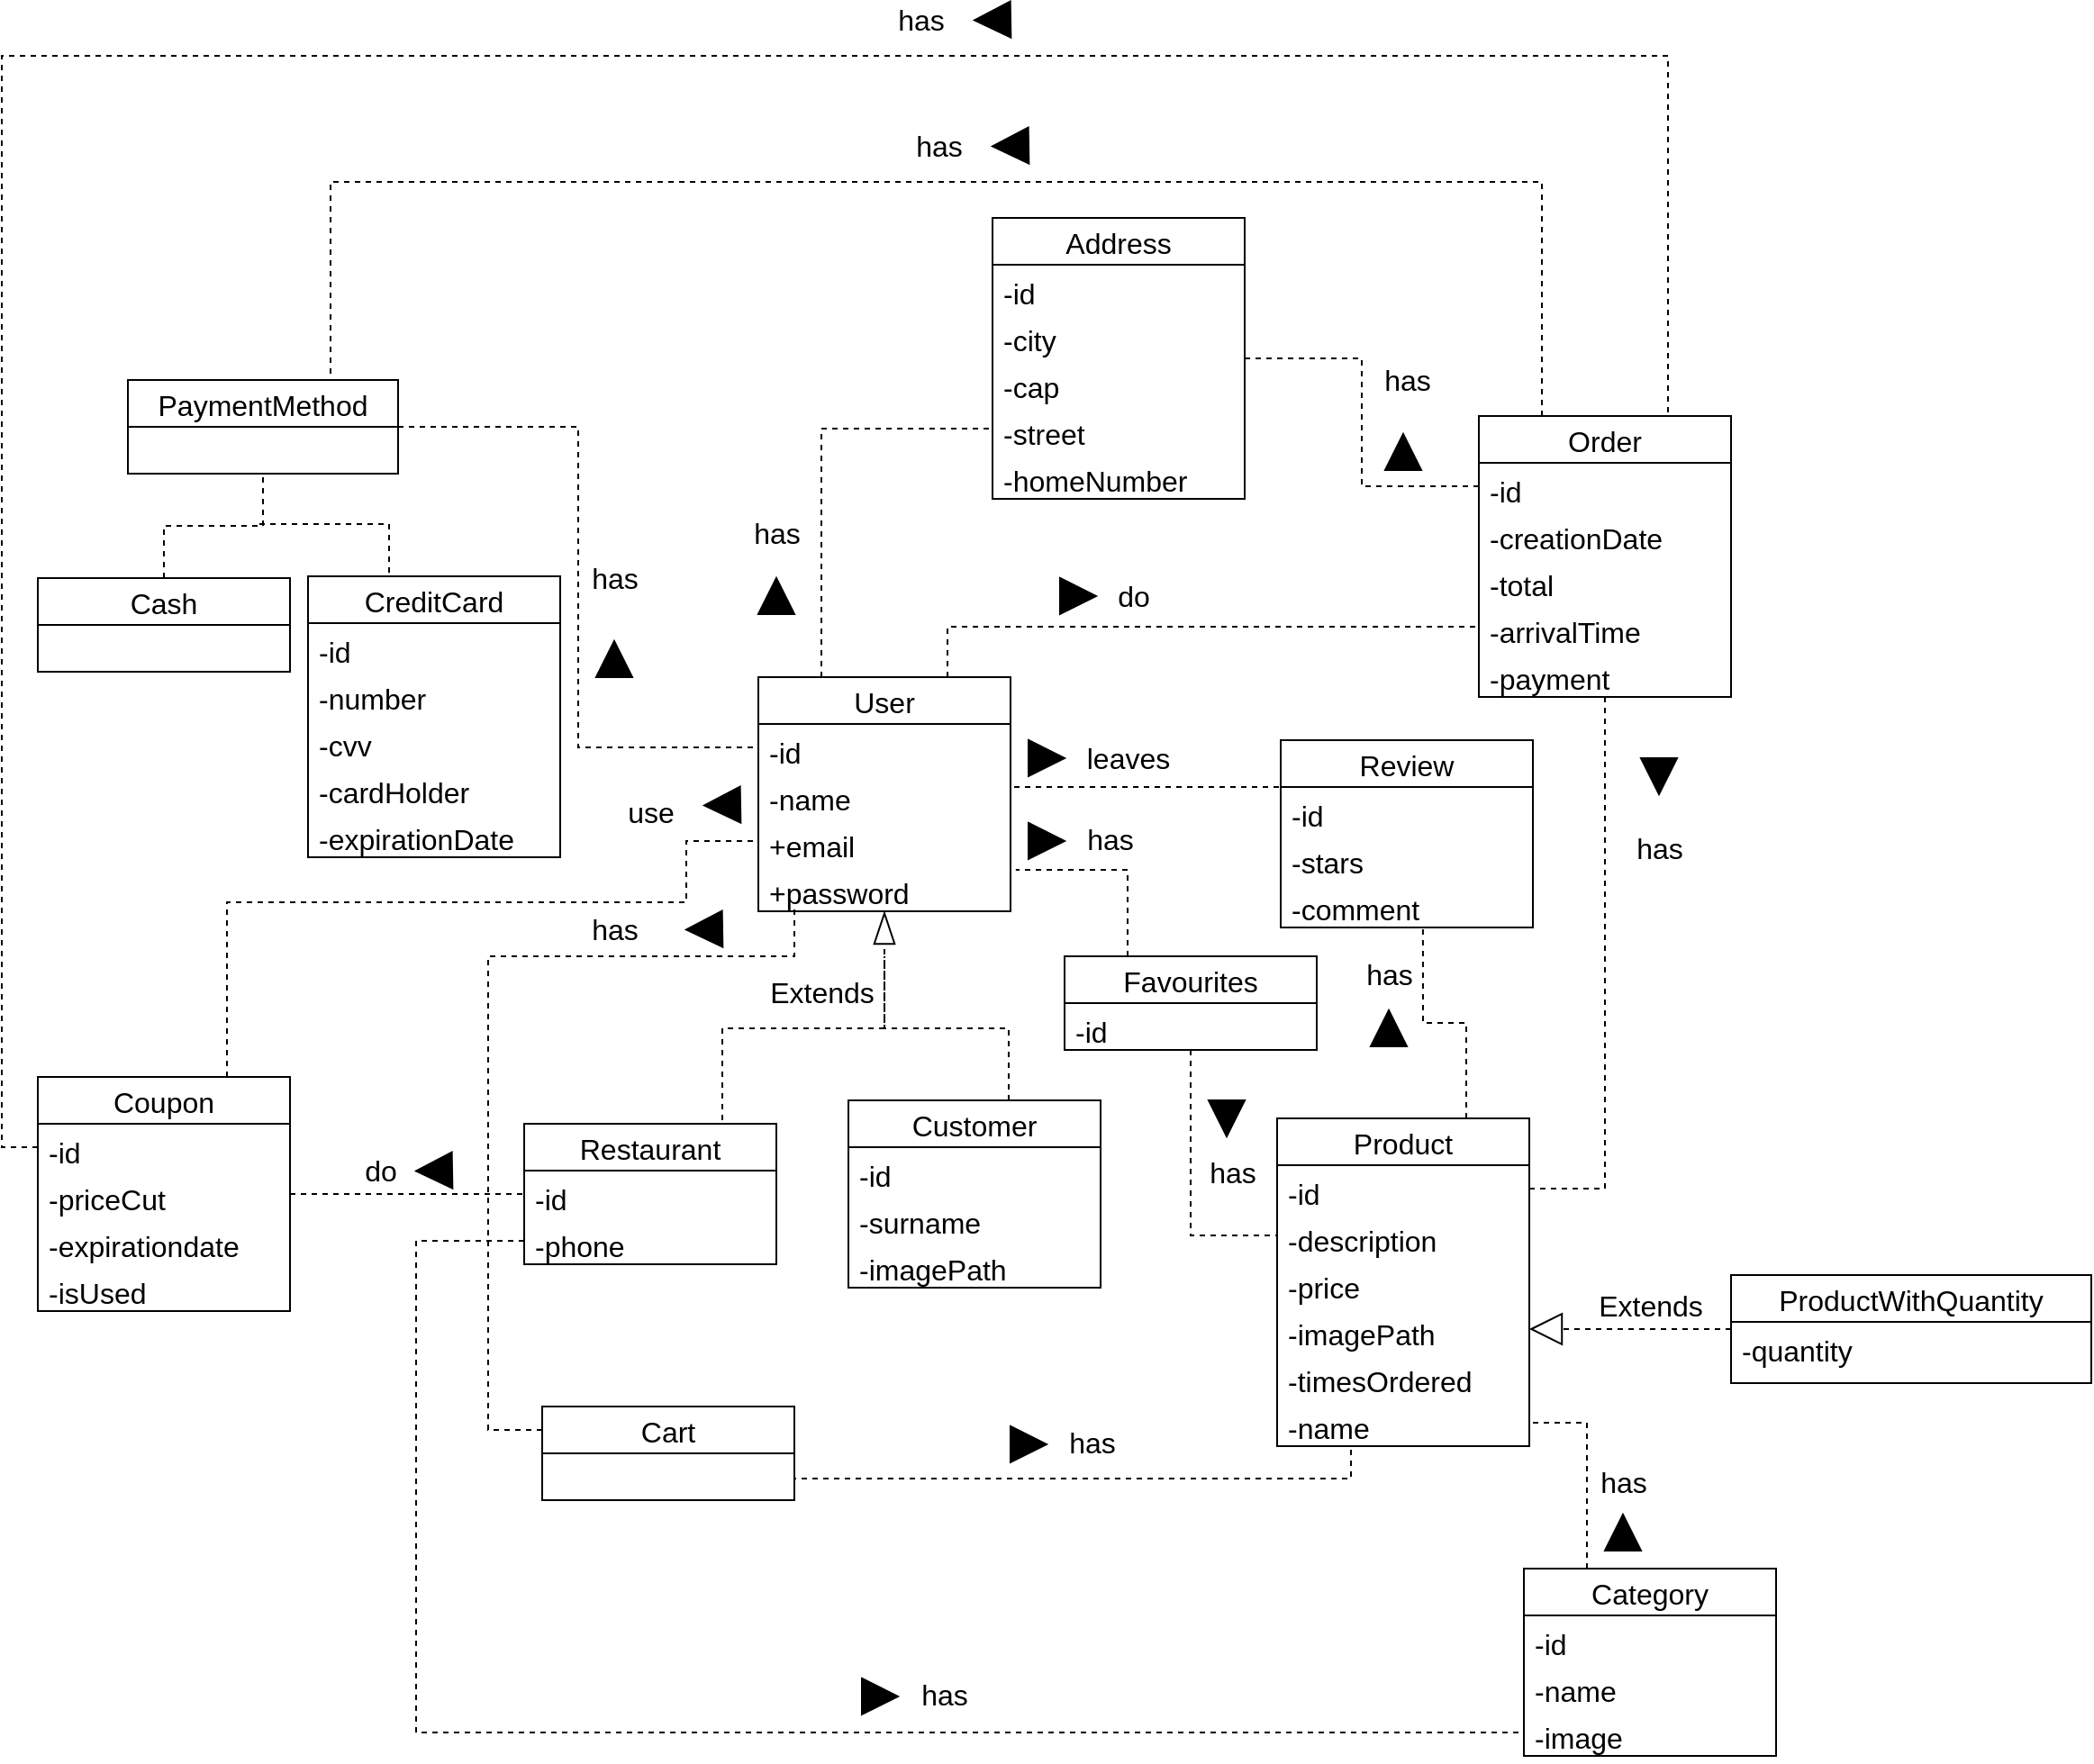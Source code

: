 <mxfile version="15.6.8" type="device"><diagram id="C5RBs43oDa-KdzZeNtuy" name="Page-1"><mxGraphModel dx="1355" dy="1617" grid="1" gridSize="10" guides="1" tooltips="1" connect="1" arrows="1" fold="1" page="1" pageScale="1" pageWidth="827" pageHeight="1169" math="0" shadow="0"><root><mxCell id="WIyWlLk6GJQsqaUBKTNV-0"/><mxCell id="WIyWlLk6GJQsqaUBKTNV-1" parent="WIyWlLk6GJQsqaUBKTNV-0"/><mxCell id="ASKmHNV6O_4krTc0j-V0-33" style="edgeStyle=orthogonalEdgeStyle;rounded=0;orthogonalLoop=1;jettySize=auto;html=1;exitX=0.5;exitY=0;exitDx=0;exitDy=0;dashed=1;fontSize=16;endArrow=none;endFill=0;" parent="WIyWlLk6GJQsqaUBKTNV-1" source="ASKmHNV6O_4krTc0j-V0-17" edge="1"><mxGeometry relative="1" as="geometry"><mxPoint x="310" y="230" as="targetPoint"/><Array as="points"><mxPoint x="220" y="323"/><mxPoint x="220" y="270"/><mxPoint x="310" y="270"/></Array></mxGeometry></mxCell><mxCell id="ASKmHNV6O_4krTc0j-V0-17" value="Restaurant" style="swimlane;fontStyle=0;childLayout=stackLayout;horizontal=1;startSize=26;fillColor=none;horizontalStack=0;resizeParent=1;resizeParentMax=0;resizeLast=0;collapsible=1;marginBottom=0;fontSize=16;" parent="WIyWlLk6GJQsqaUBKTNV-1" vertex="1"><mxGeometry x="110" y="323" width="140" height="78" as="geometry"/></mxCell><mxCell id="ASKmHNV6O_4krTc0j-V0-106" value="-id" style="text;strokeColor=none;fillColor=none;align=left;verticalAlign=top;spacingLeft=4;spacingRight=4;overflow=hidden;rotatable=0;points=[[0,0.5],[1,0.5]];portConstraint=eastwest;fontSize=16;" parent="ASKmHNV6O_4krTc0j-V0-17" vertex="1"><mxGeometry y="26" width="140" height="26" as="geometry"/></mxCell><mxCell id="ASKmHNV6O_4krTc0j-V0-18" value="-phone" style="text;strokeColor=none;fillColor=none;align=left;verticalAlign=top;spacingLeft=4;spacingRight=4;overflow=hidden;rotatable=0;points=[[0,0.5],[1,0.5]];portConstraint=eastwest;fontSize=16;" parent="ASKmHNV6O_4krTc0j-V0-17" vertex="1"><mxGeometry y="52" width="140" height="26" as="geometry"/></mxCell><mxCell id="ASKmHNV6O_4krTc0j-V0-67" style="edgeStyle=orthogonalEdgeStyle;rounded=0;orthogonalLoop=1;jettySize=auto;html=1;exitX=0.75;exitY=0;exitDx=0;exitDy=0;entryX=0;entryY=0.5;entryDx=0;entryDy=0;dashed=1;fontSize=16;endArrow=none;endFill=0;endSize=16;strokeWidth=1;" parent="WIyWlLk6GJQsqaUBKTNV-1" source="ASKmHNV6O_4krTc0j-V0-21" target="ASKmHNV6O_4krTc0j-V0-55" edge="1"><mxGeometry relative="1" as="geometry"/></mxCell><mxCell id="ASKmHNV6O_4krTc0j-V0-74" style="edgeStyle=orthogonalEdgeStyle;rounded=0;orthogonalLoop=1;jettySize=auto;html=1;exitX=0.25;exitY=0;exitDx=0;exitDy=0;entryX=0;entryY=0.5;entryDx=0;entryDy=0;dashed=1;fontSize=16;endArrow=none;endFill=0;endSize=16;strokeWidth=1;" parent="WIyWlLk6GJQsqaUBKTNV-1" source="ASKmHNV6O_4krTc0j-V0-21" target="ASKmHNV6O_4krTc0j-V0-65" edge="1"><mxGeometry relative="1" as="geometry"/></mxCell><mxCell id="ASKmHNV6O_4krTc0j-V0-21" value="User" style="swimlane;fontStyle=0;childLayout=stackLayout;horizontal=1;startSize=26;fillColor=none;horizontalStack=0;resizeParent=1;resizeParentMax=0;resizeLast=0;collapsible=1;marginBottom=0;fontSize=16;" parent="WIyWlLk6GJQsqaUBKTNV-1" vertex="1"><mxGeometry x="240" y="75" width="140" height="130" as="geometry"/></mxCell><mxCell id="ASKmHNV6O_4krTc0j-V0-111" value="-id" style="text;strokeColor=none;fillColor=none;align=left;verticalAlign=top;spacingLeft=4;spacingRight=4;overflow=hidden;rotatable=0;points=[[0,0.5],[1,0.5]];portConstraint=eastwest;fontSize=16;" parent="ASKmHNV6O_4krTc0j-V0-21" vertex="1"><mxGeometry y="26" width="140" height="26" as="geometry"/></mxCell><mxCell id="ASKmHNV6O_4krTc0j-V0-22" value="-name" style="text;strokeColor=none;fillColor=none;align=left;verticalAlign=top;spacingLeft=4;spacingRight=4;overflow=hidden;rotatable=0;points=[[0,0.5],[1,0.5]];portConstraint=eastwest;fontSize=16;" parent="ASKmHNV6O_4krTc0j-V0-21" vertex="1"><mxGeometry y="52" width="140" height="26" as="geometry"/></mxCell><mxCell id="ASKmHNV6O_4krTc0j-V0-24" value="+email" style="text;strokeColor=none;fillColor=none;align=left;verticalAlign=top;spacingLeft=4;spacingRight=4;overflow=hidden;rotatable=0;points=[[0,0.5],[1,0.5]];portConstraint=eastwest;fontSize=16;" parent="ASKmHNV6O_4krTc0j-V0-21" vertex="1"><mxGeometry y="78" width="140" height="26" as="geometry"/></mxCell><mxCell id="ASKmHNV6O_4krTc0j-V0-29" value="+password" style="text;strokeColor=none;fillColor=none;align=left;verticalAlign=top;spacingLeft=4;spacingRight=4;overflow=hidden;rotatable=0;points=[[0,0.5],[1,0.5]];portConstraint=eastwest;fontSize=16;" parent="ASKmHNV6O_4krTc0j-V0-21" vertex="1"><mxGeometry y="104" width="140" height="26" as="geometry"/></mxCell><mxCell id="ASKmHNV6O_4krTc0j-V0-31" style="edgeStyle=orthogonalEdgeStyle;rounded=0;orthogonalLoop=1;jettySize=auto;html=1;exitX=0.25;exitY=0;exitDx=0;exitDy=0;entryX=0.5;entryY=1;entryDx=0;entryDy=0;dashed=1;fontSize=16;endArrow=blockThin;endFill=0;strokeWidth=1;endSize=16;" parent="WIyWlLk6GJQsqaUBKTNV-1" source="ASKmHNV6O_4krTc0j-V0-25" target="ASKmHNV6O_4krTc0j-V0-21" edge="1"><mxGeometry relative="1" as="geometry"><Array as="points"><mxPoint x="379" y="310"/><mxPoint x="379" y="270"/><mxPoint x="310" y="270"/></Array></mxGeometry></mxCell><mxCell id="ASKmHNV6O_4krTc0j-V0-25" value="Customer" style="swimlane;fontStyle=0;childLayout=stackLayout;horizontal=1;startSize=26;fillColor=none;horizontalStack=0;resizeParent=1;resizeParentMax=0;resizeLast=0;collapsible=1;marginBottom=0;fontSize=16;" parent="WIyWlLk6GJQsqaUBKTNV-1" vertex="1"><mxGeometry x="290" y="310" width="140" height="104" as="geometry"/></mxCell><mxCell id="ASKmHNV6O_4krTc0j-V0-110" value="-id" style="text;strokeColor=none;fillColor=none;align=left;verticalAlign=top;spacingLeft=4;spacingRight=4;overflow=hidden;rotatable=0;points=[[0,0.5],[1,0.5]];portConstraint=eastwest;fontSize=16;" parent="ASKmHNV6O_4krTc0j-V0-25" vertex="1"><mxGeometry y="26" width="140" height="26" as="geometry"/></mxCell><mxCell id="ASKmHNV6O_4krTc0j-V0-27" value="-surname" style="text;strokeColor=none;fillColor=none;align=left;verticalAlign=top;spacingLeft=4;spacingRight=4;overflow=hidden;rotatable=0;points=[[0,0.5],[1,0.5]];portConstraint=eastwest;fontSize=16;" parent="ASKmHNV6O_4krTc0j-V0-25" vertex="1"><mxGeometry y="52" width="140" height="26" as="geometry"/></mxCell><mxCell id="ASKmHNV6O_4krTc0j-V0-28" value="-imagePath" style="text;strokeColor=none;fillColor=none;align=left;verticalAlign=top;spacingLeft=4;spacingRight=4;overflow=hidden;rotatable=0;points=[[0,0.5],[1,0.5]];portConstraint=eastwest;fontSize=16;" parent="ASKmHNV6O_4krTc0j-V0-25" vertex="1"><mxGeometry y="78" width="140" height="26" as="geometry"/></mxCell><mxCell id="ASKmHNV6O_4krTc0j-V0-34" value="Extends" style="text;html=1;align=center;verticalAlign=middle;resizable=0;points=[];autosize=1;strokeColor=none;fillColor=none;fontSize=16;" parent="WIyWlLk6GJQsqaUBKTNV-1" vertex="1"><mxGeometry x="240" y="240" width="70" height="20" as="geometry"/></mxCell><mxCell id="ASKmHNV6O_4krTc0j-V0-35" value="Review" style="swimlane;fontStyle=0;childLayout=stackLayout;horizontal=1;startSize=26;fillColor=none;horizontalStack=0;resizeParent=1;resizeParentMax=0;resizeLast=0;collapsible=1;marginBottom=0;fontSize=16;" parent="WIyWlLk6GJQsqaUBKTNV-1" vertex="1"><mxGeometry x="530" y="110" width="140" height="104" as="geometry"/></mxCell><mxCell id="ASKmHNV6O_4krTc0j-V0-36" value="-id" style="text;strokeColor=none;fillColor=none;align=left;verticalAlign=top;spacingLeft=4;spacingRight=4;overflow=hidden;rotatable=0;points=[[0,0.5],[1,0.5]];portConstraint=eastwest;fontSize=16;" parent="ASKmHNV6O_4krTc0j-V0-35" vertex="1"><mxGeometry y="26" width="140" height="26" as="geometry"/></mxCell><mxCell id="ASKmHNV6O_4krTc0j-V0-112" value="-stars" style="text;strokeColor=none;fillColor=none;align=left;verticalAlign=top;spacingLeft=4;spacingRight=4;overflow=hidden;rotatable=0;points=[[0,0.5],[1,0.5]];portConstraint=eastwest;fontSize=16;" parent="ASKmHNV6O_4krTc0j-V0-35" vertex="1"><mxGeometry y="52" width="140" height="26" as="geometry"/></mxCell><mxCell id="ASKmHNV6O_4krTc0j-V0-37" value="-comment" style="text;strokeColor=none;fillColor=none;align=left;verticalAlign=top;spacingLeft=4;spacingRight=4;overflow=hidden;rotatable=0;points=[[0,0.5],[1,0.5]];portConstraint=eastwest;fontSize=16;" parent="ASKmHNV6O_4krTc0j-V0-35" vertex="1"><mxGeometry y="78" width="140" height="26" as="geometry"/></mxCell><mxCell id="ASKmHNV6O_4krTc0j-V0-39" style="edgeStyle=orthogonalEdgeStyle;rounded=0;orthogonalLoop=1;jettySize=auto;html=1;exitX=1;exitY=0.5;exitDx=0;exitDy=0;entryX=0;entryY=0.25;entryDx=0;entryDy=0;dashed=1;fontSize=16;endArrow=none;endFill=0;endSize=16;strokeWidth=1;" parent="WIyWlLk6GJQsqaUBKTNV-1" source="ASKmHNV6O_4krTc0j-V0-22" target="ASKmHNV6O_4krTc0j-V0-35" edge="1"><mxGeometry relative="1" as="geometry"><Array as="points"><mxPoint x="380" y="136"/></Array></mxGeometry></mxCell><mxCell id="ASKmHNV6O_4krTc0j-V0-40" value="leaves" style="text;html=1;align=center;verticalAlign=middle;resizable=0;points=[];autosize=1;strokeColor=none;fillColor=none;fontSize=16;" parent="WIyWlLk6GJQsqaUBKTNV-1" vertex="1"><mxGeometry x="415" y="110" width="60" height="20" as="geometry"/></mxCell><mxCell id="ASKmHNV6O_4krTc0j-V0-41" value="" style="triangle;whiteSpace=wrap;html=1;fontSize=16;fillColor=#000000;" parent="WIyWlLk6GJQsqaUBKTNV-1" vertex="1"><mxGeometry x="390" y="110" width="20" height="20" as="geometry"/></mxCell><mxCell id="ASKmHNV6O_4krTc0j-V0-48" style="edgeStyle=orthogonalEdgeStyle;rounded=0;orthogonalLoop=1;jettySize=auto;html=1;exitX=0.75;exitY=0;exitDx=0;exitDy=0;entryX=0.564;entryY=1.038;entryDx=0;entryDy=0;entryPerimeter=0;dashed=1;fontSize=16;endArrow=none;endFill=0;endSize=16;strokeWidth=1;" parent="WIyWlLk6GJQsqaUBKTNV-1" source="ASKmHNV6O_4krTc0j-V0-42" target="ASKmHNV6O_4krTc0j-V0-37" edge="1"><mxGeometry relative="1" as="geometry"/></mxCell><mxCell id="ASKmHNV6O_4krTc0j-V0-42" value="Product" style="swimlane;fontStyle=0;childLayout=stackLayout;horizontal=1;startSize=26;fillColor=none;horizontalStack=0;resizeParent=1;resizeParentMax=0;resizeLast=0;collapsible=1;marginBottom=0;fontSize=16;" parent="WIyWlLk6GJQsqaUBKTNV-1" vertex="1"><mxGeometry x="528" y="320" width="140" height="182" as="geometry"/></mxCell><mxCell id="ASKmHNV6O_4krTc0j-V0-43" value="-id" style="text;strokeColor=none;fillColor=none;align=left;verticalAlign=top;spacingLeft=4;spacingRight=4;overflow=hidden;rotatable=0;points=[[0,0.5],[1,0.5]];portConstraint=eastwest;fontSize=16;" parent="ASKmHNV6O_4krTc0j-V0-42" vertex="1"><mxGeometry y="26" width="140" height="26" as="geometry"/></mxCell><mxCell id="ASKmHNV6O_4krTc0j-V0-44" value="-description" style="text;strokeColor=none;fillColor=none;align=left;verticalAlign=top;spacingLeft=4;spacingRight=4;overflow=hidden;rotatable=0;points=[[0,0.5],[1,0.5]];portConstraint=eastwest;fontSize=16;" parent="ASKmHNV6O_4krTc0j-V0-42" vertex="1"><mxGeometry y="52" width="140" height="26" as="geometry"/></mxCell><mxCell id="ASKmHNV6O_4krTc0j-V0-45" value="-price" style="text;strokeColor=none;fillColor=none;align=left;verticalAlign=top;spacingLeft=4;spacingRight=4;overflow=hidden;rotatable=0;points=[[0,0.5],[1,0.5]];portConstraint=eastwest;fontSize=16;" parent="ASKmHNV6O_4krTc0j-V0-42" vertex="1"><mxGeometry y="78" width="140" height="26" as="geometry"/></mxCell><mxCell id="ASKmHNV6O_4krTc0j-V0-46" value="-imagePath" style="text;strokeColor=none;fillColor=none;align=left;verticalAlign=top;spacingLeft=4;spacingRight=4;overflow=hidden;rotatable=0;points=[[0,0.5],[1,0.5]];portConstraint=eastwest;fontSize=16;" parent="ASKmHNV6O_4krTc0j-V0-42" vertex="1"><mxGeometry y="104" width="140" height="26" as="geometry"/></mxCell><mxCell id="ASKmHNV6O_4krTc0j-V0-47" value="-timesOrdered" style="text;strokeColor=none;fillColor=none;align=left;verticalAlign=top;spacingLeft=4;spacingRight=4;overflow=hidden;rotatable=0;points=[[0,0.5],[1,0.5]];portConstraint=eastwest;fontSize=16;" parent="ASKmHNV6O_4krTc0j-V0-42" vertex="1"><mxGeometry y="130" width="140" height="26" as="geometry"/></mxCell><mxCell id="ASKmHNV6O_4krTc0j-V0-105" value="-name" style="text;strokeColor=none;fillColor=none;align=left;verticalAlign=top;spacingLeft=4;spacingRight=4;overflow=hidden;rotatable=0;points=[[0,0.5],[1,0.5]];portConstraint=eastwest;fontSize=16;" parent="ASKmHNV6O_4krTc0j-V0-42" vertex="1"><mxGeometry y="156" width="140" height="26" as="geometry"/></mxCell><mxCell id="ASKmHNV6O_4krTc0j-V0-49" value="" style="triangle;whiteSpace=wrap;html=1;fontSize=16;fillColor=#000000;rotation=-90;" parent="WIyWlLk6GJQsqaUBKTNV-1" vertex="1"><mxGeometry x="580" y="260" width="20" height="20" as="geometry"/></mxCell><mxCell id="ASKmHNV6O_4krTc0j-V0-50" value="has" style="text;html=1;align=center;verticalAlign=middle;resizable=0;points=[];autosize=1;strokeColor=none;fillColor=none;fontSize=16;" parent="WIyWlLk6GJQsqaUBKTNV-1" vertex="1"><mxGeometry x="570" y="230" width="40" height="20" as="geometry"/></mxCell><mxCell id="ASKmHNV6O_4krTc0j-V0-118" style="edgeStyle=orthogonalEdgeStyle;rounded=0;orthogonalLoop=1;jettySize=auto;html=1;exitX=0.25;exitY=0;exitDx=0;exitDy=0;entryX=0.75;entryY=0;entryDx=0;entryDy=0;dashed=1;fontSize=16;endArrow=none;endFill=0;endSize=16;strokeWidth=1;" parent="WIyWlLk6GJQsqaUBKTNV-1" source="ASKmHNV6O_4krTc0j-V0-52" target="ASKmHNV6O_4krTc0j-V0-87" edge="1"><mxGeometry relative="1" as="geometry"><Array as="points"><mxPoint x="675" y="-200"/><mxPoint x="3" y="-200"/></Array></mxGeometry></mxCell><mxCell id="ASKmHNV6O_4krTc0j-V0-52" value="Order" style="swimlane;fontStyle=0;childLayout=stackLayout;horizontal=1;startSize=26;fillColor=none;horizontalStack=0;resizeParent=1;resizeParentMax=0;resizeLast=0;collapsible=1;marginBottom=0;fontSize=16;" parent="WIyWlLk6GJQsqaUBKTNV-1" vertex="1"><mxGeometry x="640" y="-70" width="140" height="156" as="geometry"/></mxCell><mxCell id="ASKmHNV6O_4krTc0j-V0-53" value="-id" style="text;strokeColor=none;fillColor=none;align=left;verticalAlign=top;spacingLeft=4;spacingRight=4;overflow=hidden;rotatable=0;points=[[0,0.5],[1,0.5]];portConstraint=eastwest;fontSize=16;" parent="ASKmHNV6O_4krTc0j-V0-52" vertex="1"><mxGeometry y="26" width="140" height="26" as="geometry"/></mxCell><mxCell id="ASKmHNV6O_4krTc0j-V0-113" value="-creationDate" style="text;strokeColor=none;fillColor=none;align=left;verticalAlign=top;spacingLeft=4;spacingRight=4;overflow=hidden;rotatable=0;points=[[0,0.5],[1,0.5]];portConstraint=eastwest;fontSize=16;" parent="ASKmHNV6O_4krTc0j-V0-52" vertex="1"><mxGeometry y="52" width="140" height="26" as="geometry"/></mxCell><mxCell id="ASKmHNV6O_4krTc0j-V0-54" value="-total" style="text;strokeColor=none;fillColor=none;align=left;verticalAlign=top;spacingLeft=4;spacingRight=4;overflow=hidden;rotatable=0;points=[[0,0.5],[1,0.5]];portConstraint=eastwest;fontSize=16;" parent="ASKmHNV6O_4krTc0j-V0-52" vertex="1"><mxGeometry y="78" width="140" height="26" as="geometry"/></mxCell><mxCell id="ASKmHNV6O_4krTc0j-V0-55" value="-arrivalTime" style="text;strokeColor=none;fillColor=none;align=left;verticalAlign=top;spacingLeft=4;spacingRight=4;overflow=hidden;rotatable=0;points=[[0,0.5],[1,0.5]];portConstraint=eastwest;fontSize=16;" parent="ASKmHNV6O_4krTc0j-V0-52" vertex="1"><mxGeometry y="104" width="140" height="26" as="geometry"/></mxCell><mxCell id="ASKmHNV6O_4krTc0j-V0-56" value="-payment" style="text;strokeColor=none;fillColor=none;align=left;verticalAlign=top;spacingLeft=4;spacingRight=4;overflow=hidden;rotatable=0;points=[[0,0.5],[1,0.5]];portConstraint=eastwest;fontSize=16;" parent="ASKmHNV6O_4krTc0j-V0-52" vertex="1"><mxGeometry y="130" width="140" height="26" as="geometry"/></mxCell><mxCell id="ASKmHNV6O_4krTc0j-V0-59" style="edgeStyle=orthogonalEdgeStyle;rounded=0;orthogonalLoop=1;jettySize=auto;html=1;exitX=1;exitY=0.5;exitDx=0;exitDy=0;entryX=0.5;entryY=1;entryDx=0;entryDy=0;dashed=1;fontSize=16;endArrow=none;endFill=0;endSize=16;strokeWidth=1;" parent="WIyWlLk6GJQsqaUBKTNV-1" source="ASKmHNV6O_4krTc0j-V0-43" target="ASKmHNV6O_4krTc0j-V0-52" edge="1"><mxGeometry relative="1" as="geometry"/></mxCell><mxCell id="ASKmHNV6O_4krTc0j-V0-60" value="has" style="text;html=1;align=center;verticalAlign=middle;resizable=0;points=[];autosize=1;strokeColor=none;fillColor=none;fontSize=16;" parent="WIyWlLk6GJQsqaUBKTNV-1" vertex="1"><mxGeometry x="720" y="160" width="40" height="20" as="geometry"/></mxCell><mxCell id="ASKmHNV6O_4krTc0j-V0-61" value="" style="triangle;whiteSpace=wrap;html=1;fontSize=16;fillColor=#000000;rotation=90;" parent="WIyWlLk6GJQsqaUBKTNV-1" vertex="1"><mxGeometry x="730" y="120" width="20" height="20" as="geometry"/></mxCell><mxCell id="ASKmHNV6O_4krTc0j-V0-62" value="Address" style="swimlane;fontStyle=0;childLayout=stackLayout;horizontal=1;startSize=26;fillColor=none;horizontalStack=0;resizeParent=1;resizeParentMax=0;resizeLast=0;collapsible=1;marginBottom=0;fontSize=16;" parent="WIyWlLk6GJQsqaUBKTNV-1" vertex="1"><mxGeometry x="370" y="-180" width="140" height="156" as="geometry"/></mxCell><mxCell id="ASKmHNV6O_4krTc0j-V0-114" value="-id" style="text;strokeColor=none;fillColor=none;align=left;verticalAlign=top;spacingLeft=4;spacingRight=4;overflow=hidden;rotatable=0;points=[[0,0.5],[1,0.5]];portConstraint=eastwest;fontSize=16;" parent="ASKmHNV6O_4krTc0j-V0-62" vertex="1"><mxGeometry y="26" width="140" height="26" as="geometry"/></mxCell><mxCell id="ASKmHNV6O_4krTc0j-V0-63" value="-city" style="text;strokeColor=none;fillColor=none;align=left;verticalAlign=top;spacingLeft=4;spacingRight=4;overflow=hidden;rotatable=0;points=[[0,0.5],[1,0.5]];portConstraint=eastwest;fontSize=16;" parent="ASKmHNV6O_4krTc0j-V0-62" vertex="1"><mxGeometry y="52" width="140" height="26" as="geometry"/></mxCell><mxCell id="ASKmHNV6O_4krTc0j-V0-64" value="-cap" style="text;strokeColor=none;fillColor=none;align=left;verticalAlign=top;spacingLeft=4;spacingRight=4;overflow=hidden;rotatable=0;points=[[0,0.5],[1,0.5]];portConstraint=eastwest;fontSize=16;" parent="ASKmHNV6O_4krTc0j-V0-62" vertex="1"><mxGeometry y="78" width="140" height="26" as="geometry"/></mxCell><mxCell id="ASKmHNV6O_4krTc0j-V0-65" value="-street" style="text;strokeColor=none;fillColor=none;align=left;verticalAlign=top;spacingLeft=4;spacingRight=4;overflow=hidden;rotatable=0;points=[[0,0.5],[1,0.5]];portConstraint=eastwest;fontSize=16;" parent="ASKmHNV6O_4krTc0j-V0-62" vertex="1"><mxGeometry y="104" width="140" height="26" as="geometry"/></mxCell><mxCell id="ASKmHNV6O_4krTc0j-V0-66" value="-homeNumber" style="text;strokeColor=none;fillColor=none;align=left;verticalAlign=top;spacingLeft=4;spacingRight=4;overflow=hidden;rotatable=0;points=[[0,0.5],[1,0.5]];portConstraint=eastwest;fontSize=16;" parent="ASKmHNV6O_4krTc0j-V0-62" vertex="1"><mxGeometry y="130" width="140" height="26" as="geometry"/></mxCell><mxCell id="ASKmHNV6O_4krTc0j-V0-68" value="" style="triangle;whiteSpace=wrap;html=1;fontSize=16;fillColor=#000000;" parent="WIyWlLk6GJQsqaUBKTNV-1" vertex="1"><mxGeometry x="407.5" y="20" width="20" height="20" as="geometry"/></mxCell><mxCell id="ASKmHNV6O_4krTc0j-V0-69" value="do" style="text;html=1;align=center;verticalAlign=middle;resizable=0;points=[];autosize=1;strokeColor=none;fillColor=none;fontSize=16;" parent="WIyWlLk6GJQsqaUBKTNV-1" vertex="1"><mxGeometry x="432.5" y="20" width="30" height="20" as="geometry"/></mxCell><mxCell id="ASKmHNV6O_4krTc0j-V0-71" style="edgeStyle=orthogonalEdgeStyle;rounded=0;orthogonalLoop=1;jettySize=auto;html=1;exitX=0;exitY=0.5;exitDx=0;exitDy=0;entryX=1;entryY=0.5;entryDx=0;entryDy=0;dashed=1;fontSize=16;endArrow=none;endFill=0;endSize=16;strokeWidth=1;" parent="WIyWlLk6GJQsqaUBKTNV-1" source="ASKmHNV6O_4krTc0j-V0-53" target="ASKmHNV6O_4krTc0j-V0-62" edge="1"><mxGeometry relative="1" as="geometry"/></mxCell><mxCell id="ASKmHNV6O_4krTc0j-V0-72" value="" style="triangle;whiteSpace=wrap;html=1;fontSize=16;fillColor=#000000;rotation=-90;" parent="WIyWlLk6GJQsqaUBKTNV-1" vertex="1"><mxGeometry x="588" y="-60" width="20" height="20" as="geometry"/></mxCell><mxCell id="ASKmHNV6O_4krTc0j-V0-73" value="has" style="text;html=1;align=center;verticalAlign=middle;resizable=0;points=[];autosize=1;strokeColor=none;fillColor=none;fontSize=16;" parent="WIyWlLk6GJQsqaUBKTNV-1" vertex="1"><mxGeometry x="580" y="-100" width="40" height="20" as="geometry"/></mxCell><mxCell id="ASKmHNV6O_4krTc0j-V0-75" value="has" style="text;html=1;align=center;verticalAlign=middle;resizable=0;points=[];autosize=1;strokeColor=none;fillColor=none;fontSize=16;" parent="WIyWlLk6GJQsqaUBKTNV-1" vertex="1"><mxGeometry x="230" y="-15" width="40" height="20" as="geometry"/></mxCell><mxCell id="ASKmHNV6O_4krTc0j-V0-76" value="" style="triangle;whiteSpace=wrap;html=1;fontSize=16;fillColor=#000000;rotation=-90;" parent="WIyWlLk6GJQsqaUBKTNV-1" vertex="1"><mxGeometry x="240" y="20" width="20" height="20" as="geometry"/></mxCell><mxCell id="ASKmHNV6O_4krTc0j-V0-80" style="edgeStyle=orthogonalEdgeStyle;rounded=0;orthogonalLoop=1;jettySize=auto;html=1;exitX=1;exitY=0.5;exitDx=0;exitDy=0;entryX=0.293;entryY=1.077;entryDx=0;entryDy=0;dashed=1;fontSize=16;endArrow=none;endFill=0;endSize=16;strokeWidth=1;entryPerimeter=0;" parent="WIyWlLk6GJQsqaUBKTNV-1" source="ASKmHNV6O_4krTc0j-V0-77" target="ASKmHNV6O_4krTc0j-V0-105" edge="1"><mxGeometry relative="1" as="geometry"><Array as="points"><mxPoint x="260" y="520"/><mxPoint x="569" y="520"/></Array></mxGeometry></mxCell><mxCell id="ASKmHNV6O_4krTc0j-V0-77" value="Cart" style="swimlane;fontStyle=0;childLayout=stackLayout;horizontal=1;startSize=26;fillColor=none;horizontalStack=0;resizeParent=1;resizeParentMax=0;resizeLast=0;collapsible=1;marginBottom=0;fontSize=16;" parent="WIyWlLk6GJQsqaUBKTNV-1" vertex="1"><mxGeometry x="120" y="480" width="140" height="52" as="geometry"/></mxCell><mxCell id="ASKmHNV6O_4krTc0j-V0-81" value="" style="triangle;whiteSpace=wrap;html=1;fontSize=16;fillColor=#000000;rotation=0;" parent="WIyWlLk6GJQsqaUBKTNV-1" vertex="1"><mxGeometry x="380" y="491" width="20" height="20" as="geometry"/></mxCell><mxCell id="ASKmHNV6O_4krTc0j-V0-83" value="has" style="text;html=1;align=center;verticalAlign=middle;resizable=0;points=[];autosize=1;strokeColor=none;fillColor=none;fontSize=16;" parent="WIyWlLk6GJQsqaUBKTNV-1" vertex="1"><mxGeometry x="405" y="490" width="40" height="20" as="geometry"/></mxCell><mxCell id="ASKmHNV6O_4krTc0j-V0-84" style="edgeStyle=orthogonalEdgeStyle;rounded=0;orthogonalLoop=1;jettySize=auto;html=1;exitX=0.143;exitY=0.962;exitDx=0;exitDy=0;entryX=0;entryY=0.25;entryDx=0;entryDy=0;dashed=1;fontSize=16;endArrow=none;endFill=0;endSize=16;strokeWidth=1;exitPerimeter=0;" parent="WIyWlLk6GJQsqaUBKTNV-1" source="ASKmHNV6O_4krTc0j-V0-29" target="ASKmHNV6O_4krTc0j-V0-77" edge="1"><mxGeometry relative="1" as="geometry"><Array as="points"><mxPoint x="260" y="230"/><mxPoint x="90" y="230"/><mxPoint x="90" y="493"/></Array></mxGeometry></mxCell><mxCell id="ASKmHNV6O_4krTc0j-V0-85" value="" style="triangle;whiteSpace=wrap;html=1;fontSize=16;fillColor=#000000;rotation=-181;" parent="WIyWlLk6GJQsqaUBKTNV-1" vertex="1"><mxGeometry x="200" y="205" width="20" height="20" as="geometry"/></mxCell><mxCell id="ASKmHNV6O_4krTc0j-V0-86" value="has" style="text;html=1;align=center;verticalAlign=middle;resizable=0;points=[];autosize=1;strokeColor=none;fillColor=none;fontSize=16;" parent="WIyWlLk6GJQsqaUBKTNV-1" vertex="1"><mxGeometry x="140" y="205" width="40" height="20" as="geometry"/></mxCell><mxCell id="ASKmHNV6O_4krTc0j-V0-115" style="edgeStyle=orthogonalEdgeStyle;rounded=0;orthogonalLoop=1;jettySize=auto;html=1;exitX=1;exitY=0.5;exitDx=0;exitDy=0;entryX=0;entryY=0.5;entryDx=0;entryDy=0;dashed=1;fontSize=16;endArrow=none;endFill=0;endSize=16;strokeWidth=1;" parent="WIyWlLk6GJQsqaUBKTNV-1" source="ASKmHNV6O_4krTc0j-V0-87" target="ASKmHNV6O_4krTc0j-V0-111" edge="1"><mxGeometry relative="1" as="geometry"/></mxCell><mxCell id="ASKmHNV6O_4krTc0j-V0-87" value="PaymentMethod" style="swimlane;fontStyle=0;childLayout=stackLayout;horizontal=1;startSize=26;fillColor=none;horizontalStack=0;resizeParent=1;resizeParentMax=0;resizeLast=0;collapsible=1;marginBottom=0;fontSize=16;" parent="WIyWlLk6GJQsqaUBKTNV-1" vertex="1"><mxGeometry x="-110" y="-90" width="150" height="52" as="geometry"/></mxCell><mxCell id="ASKmHNV6O_4krTc0j-V0-93" style="edgeStyle=orthogonalEdgeStyle;rounded=0;orthogonalLoop=1;jettySize=auto;html=1;exitX=0.5;exitY=0;exitDx=0;exitDy=0;entryX=0.5;entryY=1;entryDx=0;entryDy=0;dashed=1;fontSize=16;endArrow=none;endFill=0;endSize=16;strokeWidth=1;" parent="WIyWlLk6GJQsqaUBKTNV-1" source="ASKmHNV6O_4krTc0j-V0-91" target="ASKmHNV6O_4krTc0j-V0-87" edge="1"><mxGeometry relative="1" as="geometry"/></mxCell><mxCell id="ASKmHNV6O_4krTc0j-V0-91" value="Cash" style="swimlane;fontStyle=0;childLayout=stackLayout;horizontal=1;startSize=26;fillColor=none;horizontalStack=0;resizeParent=1;resizeParentMax=0;resizeLast=0;collapsible=1;marginBottom=0;fontSize=16;" parent="WIyWlLk6GJQsqaUBKTNV-1" vertex="1"><mxGeometry x="-160" y="20" width="140" height="52" as="geometry"/></mxCell><mxCell id="ASKmHNV6O_4krTc0j-V0-96" style="edgeStyle=orthogonalEdgeStyle;rounded=0;orthogonalLoop=1;jettySize=auto;html=1;exitX=0.25;exitY=0;exitDx=0;exitDy=0;dashed=1;fontSize=16;endArrow=none;endFill=0;endSize=16;strokeWidth=1;" parent="WIyWlLk6GJQsqaUBKTNV-1" source="ASKmHNV6O_4krTc0j-V0-94" edge="1"><mxGeometry relative="1" as="geometry"><mxPoint x="-40" y="-10" as="targetPoint"/><Array as="points"><mxPoint x="35" y="-10"/></Array></mxGeometry></mxCell><mxCell id="ASKmHNV6O_4krTc0j-V0-94" value="CreditCard" style="swimlane;fontStyle=0;childLayout=stackLayout;horizontal=1;startSize=26;fillColor=none;horizontalStack=0;resizeParent=1;resizeParentMax=0;resizeLast=0;collapsible=1;marginBottom=0;fontSize=16;" parent="WIyWlLk6GJQsqaUBKTNV-1" vertex="1"><mxGeometry x="-10" y="19" width="140" height="156" as="geometry"/></mxCell><mxCell id="ASKmHNV6O_4krTc0j-V0-95" value="-id" style="text;strokeColor=none;fillColor=none;align=left;verticalAlign=top;spacingLeft=4;spacingRight=4;overflow=hidden;rotatable=0;points=[[0,0.5],[1,0.5]];portConstraint=eastwest;fontSize=16;" parent="ASKmHNV6O_4krTc0j-V0-94" vertex="1"><mxGeometry y="26" width="140" height="26" as="geometry"/></mxCell><mxCell id="ASKmHNV6O_4krTc0j-V0-103" value="-number" style="text;strokeColor=none;fillColor=none;align=left;verticalAlign=top;spacingLeft=4;spacingRight=4;overflow=hidden;rotatable=0;points=[[0,0.5],[1,0.5]];portConstraint=eastwest;fontSize=16;" parent="ASKmHNV6O_4krTc0j-V0-94" vertex="1"><mxGeometry y="52" width="140" height="26" as="geometry"/></mxCell><mxCell id="ASKmHNV6O_4krTc0j-V0-99" value="-cvv" style="text;strokeColor=none;fillColor=none;align=left;verticalAlign=top;spacingLeft=4;spacingRight=4;overflow=hidden;rotatable=0;points=[[0,0.5],[1,0.5]];portConstraint=eastwest;fontSize=16;" parent="ASKmHNV6O_4krTc0j-V0-94" vertex="1"><mxGeometry y="78" width="140" height="26" as="geometry"/></mxCell><mxCell id="ASKmHNV6O_4krTc0j-V0-100" value="-cardHolder" style="text;strokeColor=none;fillColor=none;align=left;verticalAlign=top;spacingLeft=4;spacingRight=4;overflow=hidden;rotatable=0;points=[[0,0.5],[1,0.5]];portConstraint=eastwest;fontSize=16;" parent="ASKmHNV6O_4krTc0j-V0-94" vertex="1"><mxGeometry y="104" width="140" height="26" as="geometry"/></mxCell><mxCell id="ASKmHNV6O_4krTc0j-V0-102" value="-expirationDate" style="text;strokeColor=none;fillColor=none;align=left;verticalAlign=top;spacingLeft=4;spacingRight=4;overflow=hidden;rotatable=0;points=[[0,0.5],[1,0.5]];portConstraint=eastwest;fontSize=16;" parent="ASKmHNV6O_4krTc0j-V0-94" vertex="1"><mxGeometry y="130" width="140" height="26" as="geometry"/></mxCell><mxCell id="ASKmHNV6O_4krTc0j-V0-116" value="" style="triangle;whiteSpace=wrap;html=1;fontSize=16;fillColor=#000000;rotation=-90;" parent="WIyWlLk6GJQsqaUBKTNV-1" vertex="1"><mxGeometry x="150" y="55" width="20" height="20" as="geometry"/></mxCell><mxCell id="ASKmHNV6O_4krTc0j-V0-117" value="has" style="text;html=1;align=center;verticalAlign=middle;resizable=0;points=[];autosize=1;strokeColor=none;fillColor=none;fontSize=16;" parent="WIyWlLk6GJQsqaUBKTNV-1" vertex="1"><mxGeometry x="140" y="10" width="40" height="20" as="geometry"/></mxCell><mxCell id="ASKmHNV6O_4krTc0j-V0-119" value="" style="triangle;whiteSpace=wrap;html=1;fontSize=16;fillColor=#000000;rotation=-181;" parent="WIyWlLk6GJQsqaUBKTNV-1" vertex="1"><mxGeometry x="370" y="-230" width="20" height="20" as="geometry"/></mxCell><mxCell id="ASKmHNV6O_4krTc0j-V0-120" value="has" style="text;html=1;align=center;verticalAlign=middle;resizable=0;points=[];autosize=1;strokeColor=none;fillColor=none;fontSize=16;" parent="WIyWlLk6GJQsqaUBKTNV-1" vertex="1"><mxGeometry x="320" y="-230" width="40" height="20" as="geometry"/></mxCell><mxCell id="ASKmHNV6O_4krTc0j-V0-132" style="edgeStyle=orthogonalEdgeStyle;rounded=0;orthogonalLoop=1;jettySize=auto;html=1;exitX=0.25;exitY=0;exitDx=0;exitDy=0;entryX=1.021;entryY=0.115;entryDx=0;entryDy=0;entryPerimeter=0;dashed=1;fontSize=16;endArrow=none;endFill=0;endSize=16;strokeWidth=1;" parent="WIyWlLk6GJQsqaUBKTNV-1" source="ASKmHNV6O_4krTc0j-V0-126" target="ASKmHNV6O_4krTc0j-V0-29" edge="1"><mxGeometry relative="1" as="geometry"/></mxCell><mxCell id="ASKmHNV6O_4krTc0j-V0-135" style="edgeStyle=orthogonalEdgeStyle;rounded=0;orthogonalLoop=1;jettySize=auto;html=1;exitX=0.5;exitY=1;exitDx=0;exitDy=0;entryX=0;entryY=0.5;entryDx=0;entryDy=0;dashed=1;fontSize=16;endArrow=none;endFill=0;endSize=16;strokeWidth=1;" parent="WIyWlLk6GJQsqaUBKTNV-1" source="ASKmHNV6O_4krTc0j-V0-126" target="ASKmHNV6O_4krTc0j-V0-44" edge="1"><mxGeometry relative="1" as="geometry"/></mxCell><mxCell id="ASKmHNV6O_4krTc0j-V0-126" value="Favourites" style="swimlane;fontStyle=0;childLayout=stackLayout;horizontal=1;startSize=26;fillColor=none;horizontalStack=0;resizeParent=1;resizeParentMax=0;resizeLast=0;collapsible=1;marginBottom=0;fontSize=16;" parent="WIyWlLk6GJQsqaUBKTNV-1" vertex="1"><mxGeometry x="410" y="230" width="140" height="52" as="geometry"/></mxCell><mxCell id="ASKmHNV6O_4krTc0j-V0-127" value="-id" style="text;strokeColor=none;fillColor=none;align=left;verticalAlign=top;spacingLeft=4;spacingRight=4;overflow=hidden;rotatable=0;points=[[0,0.5],[1,0.5]];portConstraint=eastwest;fontSize=16;" parent="ASKmHNV6O_4krTc0j-V0-126" vertex="1"><mxGeometry y="26" width="140" height="26" as="geometry"/></mxCell><mxCell id="ASKmHNV6O_4krTc0j-V0-133" value="" style="triangle;whiteSpace=wrap;html=1;fontSize=16;fillColor=#000000;rotation=0;" parent="WIyWlLk6GJQsqaUBKTNV-1" vertex="1"><mxGeometry x="390" y="156" width="20" height="20" as="geometry"/></mxCell><mxCell id="ASKmHNV6O_4krTc0j-V0-134" value="has" style="text;html=1;align=center;verticalAlign=middle;resizable=0;points=[];autosize=1;strokeColor=none;fillColor=none;fontSize=16;" parent="WIyWlLk6GJQsqaUBKTNV-1" vertex="1"><mxGeometry x="415" y="155" width="40" height="20" as="geometry"/></mxCell><mxCell id="ASKmHNV6O_4krTc0j-V0-136" value="" style="triangle;whiteSpace=wrap;html=1;fontSize=16;fillColor=#000000;rotation=90;" parent="WIyWlLk6GJQsqaUBKTNV-1" vertex="1"><mxGeometry x="490" y="310" width="20" height="20" as="geometry"/></mxCell><mxCell id="ASKmHNV6O_4krTc0j-V0-137" value="has" style="text;html=1;align=center;verticalAlign=middle;resizable=0;points=[];autosize=1;strokeColor=none;fillColor=none;fontSize=16;" parent="WIyWlLk6GJQsqaUBKTNV-1" vertex="1"><mxGeometry x="483" y="340" width="40" height="20" as="geometry"/></mxCell><mxCell id="ASKmHNV6O_4krTc0j-V0-145" style="edgeStyle=orthogonalEdgeStyle;rounded=0;orthogonalLoop=1;jettySize=auto;html=1;exitX=0;exitY=0.5;exitDx=0;exitDy=0;entryX=1;entryY=0.5;entryDx=0;entryDy=0;dashed=1;fontSize=16;endArrow=block;endFill=0;endSize=16;strokeWidth=1;" parent="WIyWlLk6GJQsqaUBKTNV-1" source="ASKmHNV6O_4krTc0j-V0-138" target="ASKmHNV6O_4krTc0j-V0-46" edge="1"><mxGeometry relative="1" as="geometry"/></mxCell><mxCell id="ASKmHNV6O_4krTc0j-V0-138" value="ProductWithQuantity" style="swimlane;fontStyle=0;childLayout=stackLayout;horizontal=1;startSize=26;fillColor=none;horizontalStack=0;resizeParent=1;resizeParentMax=0;resizeLast=0;collapsible=1;marginBottom=0;fontSize=16;" parent="WIyWlLk6GJQsqaUBKTNV-1" vertex="1"><mxGeometry x="780" y="407" width="200" height="60" as="geometry"/></mxCell><mxCell id="ASKmHNV6O_4krTc0j-V0-139" value="-quantity" style="text;strokeColor=none;fillColor=none;align=left;verticalAlign=top;spacingLeft=4;spacingRight=4;overflow=hidden;rotatable=0;points=[[0,0.5],[1,0.5]];portConstraint=eastwest;fontSize=16;" parent="ASKmHNV6O_4krTc0j-V0-138" vertex="1"><mxGeometry y="26" width="200" height="34" as="geometry"/></mxCell><mxCell id="ASKmHNV6O_4krTc0j-V0-146" value="Extends" style="text;html=1;align=center;verticalAlign=middle;resizable=0;points=[];autosize=1;strokeColor=none;fillColor=none;fontSize=16;" parent="WIyWlLk6GJQsqaUBKTNV-1" vertex="1"><mxGeometry x="700" y="414" width="70" height="20" as="geometry"/></mxCell><mxCell id="ASKmHNV6O_4krTc0j-V0-147" value="Coupon" style="swimlane;fontStyle=0;childLayout=stackLayout;horizontal=1;startSize=26;fillColor=none;horizontalStack=0;resizeParent=1;resizeParentMax=0;resizeLast=0;collapsible=1;marginBottom=0;fontSize=16;" parent="WIyWlLk6GJQsqaUBKTNV-1" vertex="1"><mxGeometry x="-160" y="297" width="140" height="130" as="geometry"/></mxCell><mxCell id="ASKmHNV6O_4krTc0j-V0-148" value="-id" style="text;strokeColor=none;fillColor=none;align=left;verticalAlign=top;spacingLeft=4;spacingRight=4;overflow=hidden;rotatable=0;points=[[0,0.5],[1,0.5]];portConstraint=eastwest;fontSize=16;" parent="ASKmHNV6O_4krTc0j-V0-147" vertex="1"><mxGeometry y="26" width="140" height="26" as="geometry"/></mxCell><mxCell id="ASKmHNV6O_4krTc0j-V0-149" value="-priceCut" style="text;strokeColor=none;fillColor=none;align=left;verticalAlign=top;spacingLeft=4;spacingRight=4;overflow=hidden;rotatable=0;points=[[0,0.5],[1,0.5]];portConstraint=eastwest;fontSize=16;" parent="ASKmHNV6O_4krTc0j-V0-147" vertex="1"><mxGeometry y="52" width="140" height="26" as="geometry"/></mxCell><mxCell id="1ry7O6C-PGgkOaL0N3US-0" value="-expirationdate" style="text;strokeColor=none;fillColor=none;align=left;verticalAlign=top;spacingLeft=4;spacingRight=4;overflow=hidden;rotatable=0;points=[[0,0.5],[1,0.5]];portConstraint=eastwest;fontSize=16;" vertex="1" parent="ASKmHNV6O_4krTc0j-V0-147"><mxGeometry y="78" width="140" height="26" as="geometry"/></mxCell><mxCell id="ASKmHNV6O_4krTc0j-V0-150" value="-isUsed" style="text;strokeColor=none;fillColor=none;align=left;verticalAlign=top;spacingLeft=4;spacingRight=4;overflow=hidden;rotatable=0;points=[[0,0.5],[1,0.5]];portConstraint=eastwest;fontSize=16;" parent="ASKmHNV6O_4krTc0j-V0-147" vertex="1"><mxGeometry y="104" width="140" height="26" as="geometry"/></mxCell><mxCell id="ASKmHNV6O_4krTc0j-V0-153" style="edgeStyle=orthogonalEdgeStyle;rounded=0;orthogonalLoop=1;jettySize=auto;html=1;exitX=0.75;exitY=0;exitDx=0;exitDy=0;entryX=0;entryY=0.5;entryDx=0;entryDy=0;dashed=1;fontSize=16;endArrow=none;endFill=0;endSize=16;strokeWidth=1;" parent="WIyWlLk6GJQsqaUBKTNV-1" source="ASKmHNV6O_4krTc0j-V0-147" target="ASKmHNV6O_4krTc0j-V0-24" edge="1"><mxGeometry relative="1" as="geometry"><Array as="points"><mxPoint x="-55" y="200"/><mxPoint x="200" y="200"/><mxPoint x="200" y="166"/></Array></mxGeometry></mxCell><mxCell id="ASKmHNV6O_4krTc0j-V0-154" style="edgeStyle=orthogonalEdgeStyle;rounded=0;orthogonalLoop=1;jettySize=auto;html=1;exitX=0.5;exitY=1;exitDx=0;exitDy=0;entryX=0;entryY=0.5;entryDx=0;entryDy=0;dashed=1;fontSize=16;endArrow=none;endFill=0;endSize=16;strokeWidth=1;" parent="WIyWlLk6GJQsqaUBKTNV-1" source="ASKmHNV6O_4krTc0j-V0-85" target="ASKmHNV6O_4krTc0j-V0-85" edge="1"><mxGeometry relative="1" as="geometry"/></mxCell><mxCell id="ASKmHNV6O_4krTc0j-V0-156" value="" style="triangle;whiteSpace=wrap;html=1;fontSize=16;fillColor=#000000;rotation=-181;" parent="WIyWlLk6GJQsqaUBKTNV-1" vertex="1"><mxGeometry x="210" y="136" width="20" height="20" as="geometry"/></mxCell><mxCell id="ASKmHNV6O_4krTc0j-V0-157" value="use" style="text;html=1;align=center;verticalAlign=middle;resizable=0;points=[];autosize=1;strokeColor=none;fillColor=none;fontSize=16;" parent="WIyWlLk6GJQsqaUBKTNV-1" vertex="1"><mxGeometry x="160" y="140" width="40" height="20" as="geometry"/></mxCell><mxCell id="ASKmHNV6O_4krTc0j-V0-158" style="edgeStyle=orthogonalEdgeStyle;rounded=0;orthogonalLoop=1;jettySize=auto;html=1;exitX=0;exitY=0.5;exitDx=0;exitDy=0;entryX=0.75;entryY=0;entryDx=0;entryDy=0;dashed=1;fontSize=16;endArrow=none;endFill=0;endSize=16;strokeWidth=1;" parent="WIyWlLk6GJQsqaUBKTNV-1" source="ASKmHNV6O_4krTc0j-V0-148" target="ASKmHNV6O_4krTc0j-V0-52" edge="1"><mxGeometry relative="1" as="geometry"><Array as="points"><mxPoint x="-180" y="336"/><mxPoint x="-180" y="-270"/><mxPoint x="745" y="-270"/></Array></mxGeometry></mxCell><mxCell id="ASKmHNV6O_4krTc0j-V0-159" value="" style="triangle;whiteSpace=wrap;html=1;fontSize=16;fillColor=#000000;rotation=-181;" parent="WIyWlLk6GJQsqaUBKTNV-1" vertex="1"><mxGeometry x="360" y="-300" width="20" height="20" as="geometry"/></mxCell><mxCell id="ASKmHNV6O_4krTc0j-V0-160" value="has" style="text;html=1;align=center;verticalAlign=middle;resizable=0;points=[];autosize=1;strokeColor=none;fillColor=none;fontSize=16;" parent="WIyWlLk6GJQsqaUBKTNV-1" vertex="1"><mxGeometry x="310" y="-300" width="40" height="20" as="geometry"/></mxCell><mxCell id="ASKmHNV6O_4krTc0j-V0-165" style="edgeStyle=orthogonalEdgeStyle;rounded=0;orthogonalLoop=1;jettySize=auto;html=1;exitX=0.25;exitY=0;exitDx=0;exitDy=0;entryX=1;entryY=0.5;entryDx=0;entryDy=0;dashed=1;fontSize=16;endArrow=none;endFill=0;endSize=16;strokeWidth=1;" parent="WIyWlLk6GJQsqaUBKTNV-1" source="ASKmHNV6O_4krTc0j-V0-161" target="ASKmHNV6O_4krTc0j-V0-105" edge="1"><mxGeometry relative="1" as="geometry"/></mxCell><mxCell id="ASKmHNV6O_4krTc0j-V0-161" value="Category" style="swimlane;fontStyle=0;childLayout=stackLayout;horizontal=1;startSize=26;fillColor=none;horizontalStack=0;resizeParent=1;resizeParentMax=0;resizeLast=0;collapsible=1;marginBottom=0;fontSize=16;" parent="WIyWlLk6GJQsqaUBKTNV-1" vertex="1"><mxGeometry x="665" y="570" width="140" height="104" as="geometry"/></mxCell><mxCell id="ASKmHNV6O_4krTc0j-V0-162" value="-id" style="text;strokeColor=none;fillColor=none;align=left;verticalAlign=top;spacingLeft=4;spacingRight=4;overflow=hidden;rotatable=0;points=[[0,0.5],[1,0.5]];portConstraint=eastwest;fontSize=16;" parent="ASKmHNV6O_4krTc0j-V0-161" vertex="1"><mxGeometry y="26" width="140" height="26" as="geometry"/></mxCell><mxCell id="ASKmHNV6O_4krTc0j-V0-163" value="-name" style="text;strokeColor=none;fillColor=none;align=left;verticalAlign=top;spacingLeft=4;spacingRight=4;overflow=hidden;rotatable=0;points=[[0,0.5],[1,0.5]];portConstraint=eastwest;fontSize=16;" parent="ASKmHNV6O_4krTc0j-V0-161" vertex="1"><mxGeometry y="52" width="140" height="26" as="geometry"/></mxCell><mxCell id="ASKmHNV6O_4krTc0j-V0-164" value="-image" style="text;strokeColor=none;fillColor=none;align=left;verticalAlign=top;spacingLeft=4;spacingRight=4;overflow=hidden;rotatable=0;points=[[0,0.5],[1,0.5]];portConstraint=eastwest;fontSize=16;" parent="ASKmHNV6O_4krTc0j-V0-161" vertex="1"><mxGeometry y="78" width="140" height="26" as="geometry"/></mxCell><mxCell id="ASKmHNV6O_4krTc0j-V0-166" value="" style="triangle;whiteSpace=wrap;html=1;fontSize=16;fillColor=#000000;rotation=-90;" parent="WIyWlLk6GJQsqaUBKTNV-1" vertex="1"><mxGeometry x="710" y="540" width="20" height="20" as="geometry"/></mxCell><mxCell id="ASKmHNV6O_4krTc0j-V0-168" value="has" style="text;html=1;align=center;verticalAlign=middle;resizable=0;points=[];autosize=1;strokeColor=none;fillColor=none;fontSize=16;" parent="WIyWlLk6GJQsqaUBKTNV-1" vertex="1"><mxGeometry x="700" y="512" width="40" height="20" as="geometry"/></mxCell><mxCell id="ASKmHNV6O_4krTc0j-V0-173" style="edgeStyle=orthogonalEdgeStyle;rounded=0;orthogonalLoop=1;jettySize=auto;html=1;exitX=1;exitY=0.5;exitDx=0;exitDy=0;entryX=0;entryY=0.5;entryDx=0;entryDy=0;dashed=1;fontSize=16;endArrow=none;endFill=0;endSize=16;strokeWidth=1;" parent="WIyWlLk6GJQsqaUBKTNV-1" source="ASKmHNV6O_4krTc0j-V0-149" target="ASKmHNV6O_4krTc0j-V0-106" edge="1"><mxGeometry relative="1" as="geometry"/></mxCell><mxCell id="ASKmHNV6O_4krTc0j-V0-175" value="" style="triangle;whiteSpace=wrap;html=1;fontSize=16;fillColor=#000000;rotation=-181;" parent="WIyWlLk6GJQsqaUBKTNV-1" vertex="1"><mxGeometry x="50" y="339" width="20" height="20" as="geometry"/></mxCell><mxCell id="ASKmHNV6O_4krTc0j-V0-176" value="do" style="text;html=1;align=center;verticalAlign=middle;resizable=0;points=[];autosize=1;strokeColor=none;fillColor=none;fontSize=16;" parent="WIyWlLk6GJQsqaUBKTNV-1" vertex="1"><mxGeometry x="15" y="339" width="30" height="20" as="geometry"/></mxCell><mxCell id="ASKmHNV6O_4krTc0j-V0-177" style="edgeStyle=orthogonalEdgeStyle;rounded=0;orthogonalLoop=1;jettySize=auto;html=1;exitX=0;exitY=0.5;exitDx=0;exitDy=0;entryX=0;entryY=0.5;entryDx=0;entryDy=0;dashed=1;fontSize=16;endArrow=none;endFill=0;endSize=16;strokeWidth=1;" parent="WIyWlLk6GJQsqaUBKTNV-1" source="ASKmHNV6O_4krTc0j-V0-18" target="ASKmHNV6O_4krTc0j-V0-164" edge="1"><mxGeometry relative="1" as="geometry"><Array as="points"><mxPoint x="50" y="388"/><mxPoint x="50" y="661"/></Array></mxGeometry></mxCell><mxCell id="ASKmHNV6O_4krTc0j-V0-178" value="" style="triangle;whiteSpace=wrap;html=1;fontSize=16;fillColor=#000000;rotation=0;" parent="WIyWlLk6GJQsqaUBKTNV-1" vertex="1"><mxGeometry x="297.5" y="631" width="20" height="20" as="geometry"/></mxCell><mxCell id="ASKmHNV6O_4krTc0j-V0-179" value="has" style="text;html=1;align=center;verticalAlign=middle;resizable=0;points=[];autosize=1;strokeColor=none;fillColor=none;fontSize=16;" parent="WIyWlLk6GJQsqaUBKTNV-1" vertex="1"><mxGeometry x="322.5" y="630" width="40" height="20" as="geometry"/></mxCell></root></mxGraphModel></diagram></mxfile>